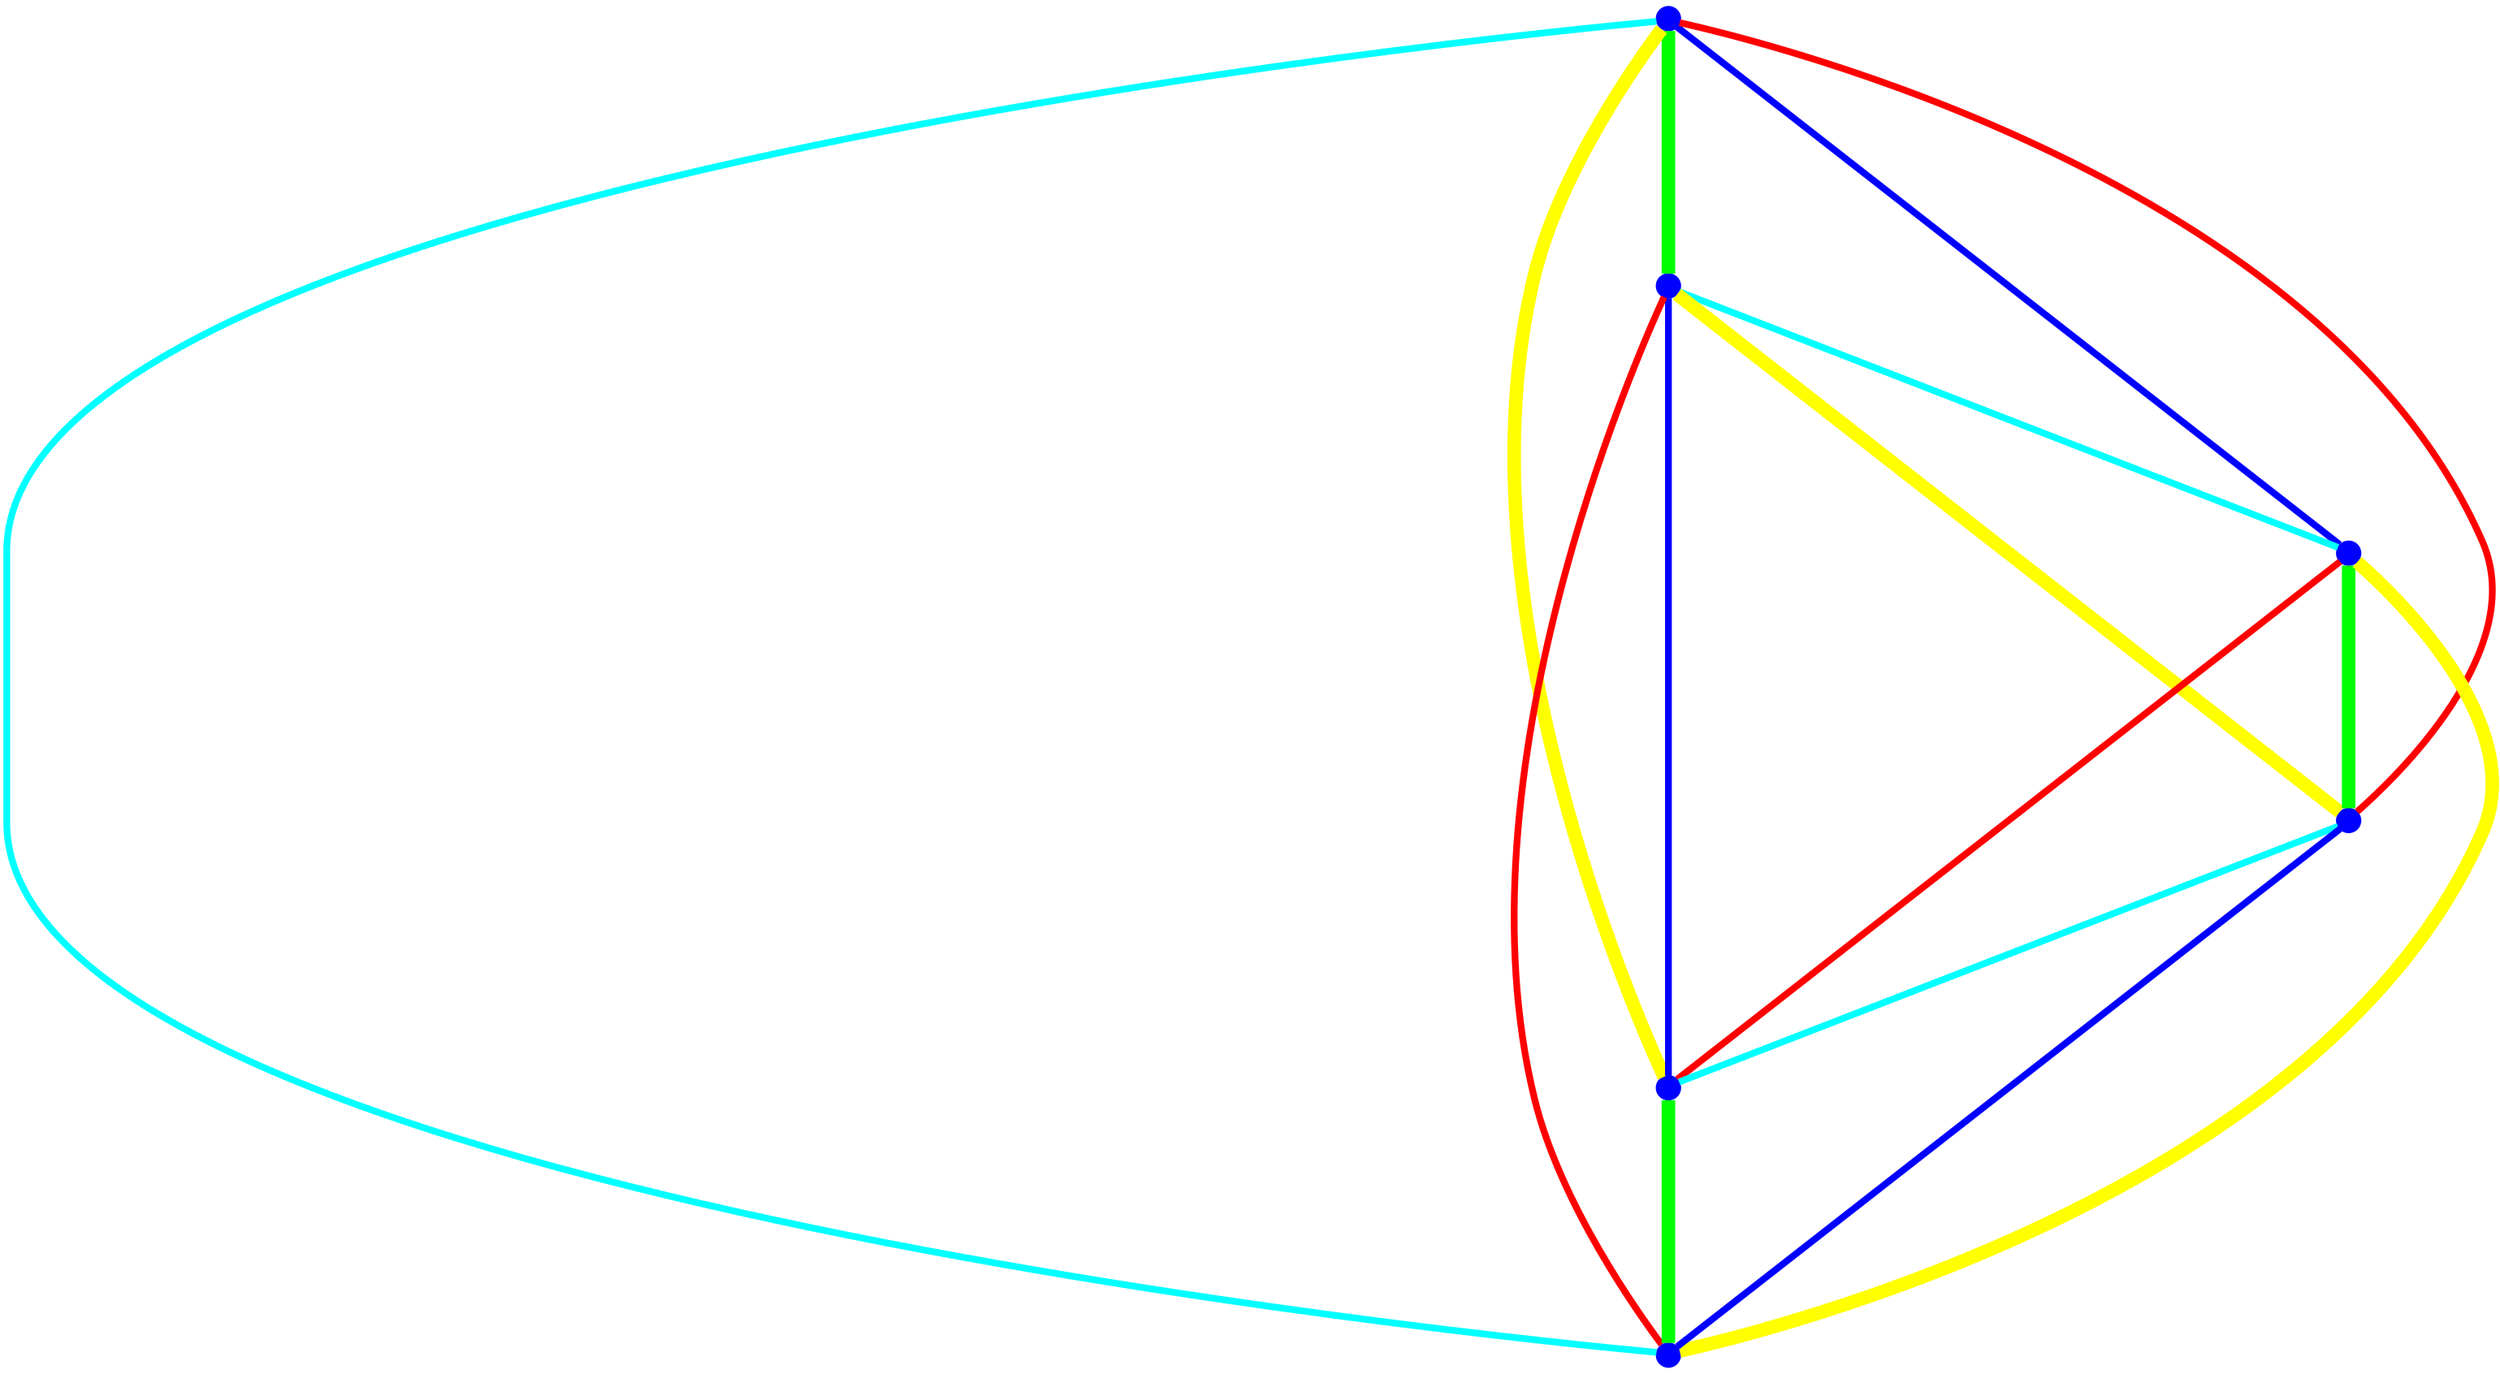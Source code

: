 graph {
ranksep=2
nodesep=2
node [label="" shape=circle style=filled fixedsize=true color=blue fillcolor=blue width=0.2];
"1" -- "2" [style="solid",penwidth="8",color="green"];
"1" -- "3" [style="solid",penwidth="4",color="blue"];
"1" -- "4" [style="solid",penwidth="4",color="red"];
"1" -- "5" [style="solid",penwidth="8",color="yellow"];
"1" -- "6" [style="solid",penwidth="4",color="cyan"];
"2" -- "3" [style="solid",penwidth="4",color="cyan"];
"2" -- "4" [style="solid",penwidth="8",color="yellow"];
"2" -- "5" [style="solid",penwidth="4",color="blue"];
"2" -- "6" [style="solid",penwidth="4",color="red"];
"3" -- "4" [style="solid",penwidth="8",color="green"];
"3" -- "5" [style="solid",penwidth="4",color="red"];
"3" -- "6" [style="solid",penwidth="8",color="yellow"];
"4" -- "5" [style="solid",penwidth="4",color="cyan"];
"4" -- "6" [style="solid",penwidth="4",color="blue"];
"5" -- "6" [style="solid",penwidth="8",color="green"];
}
